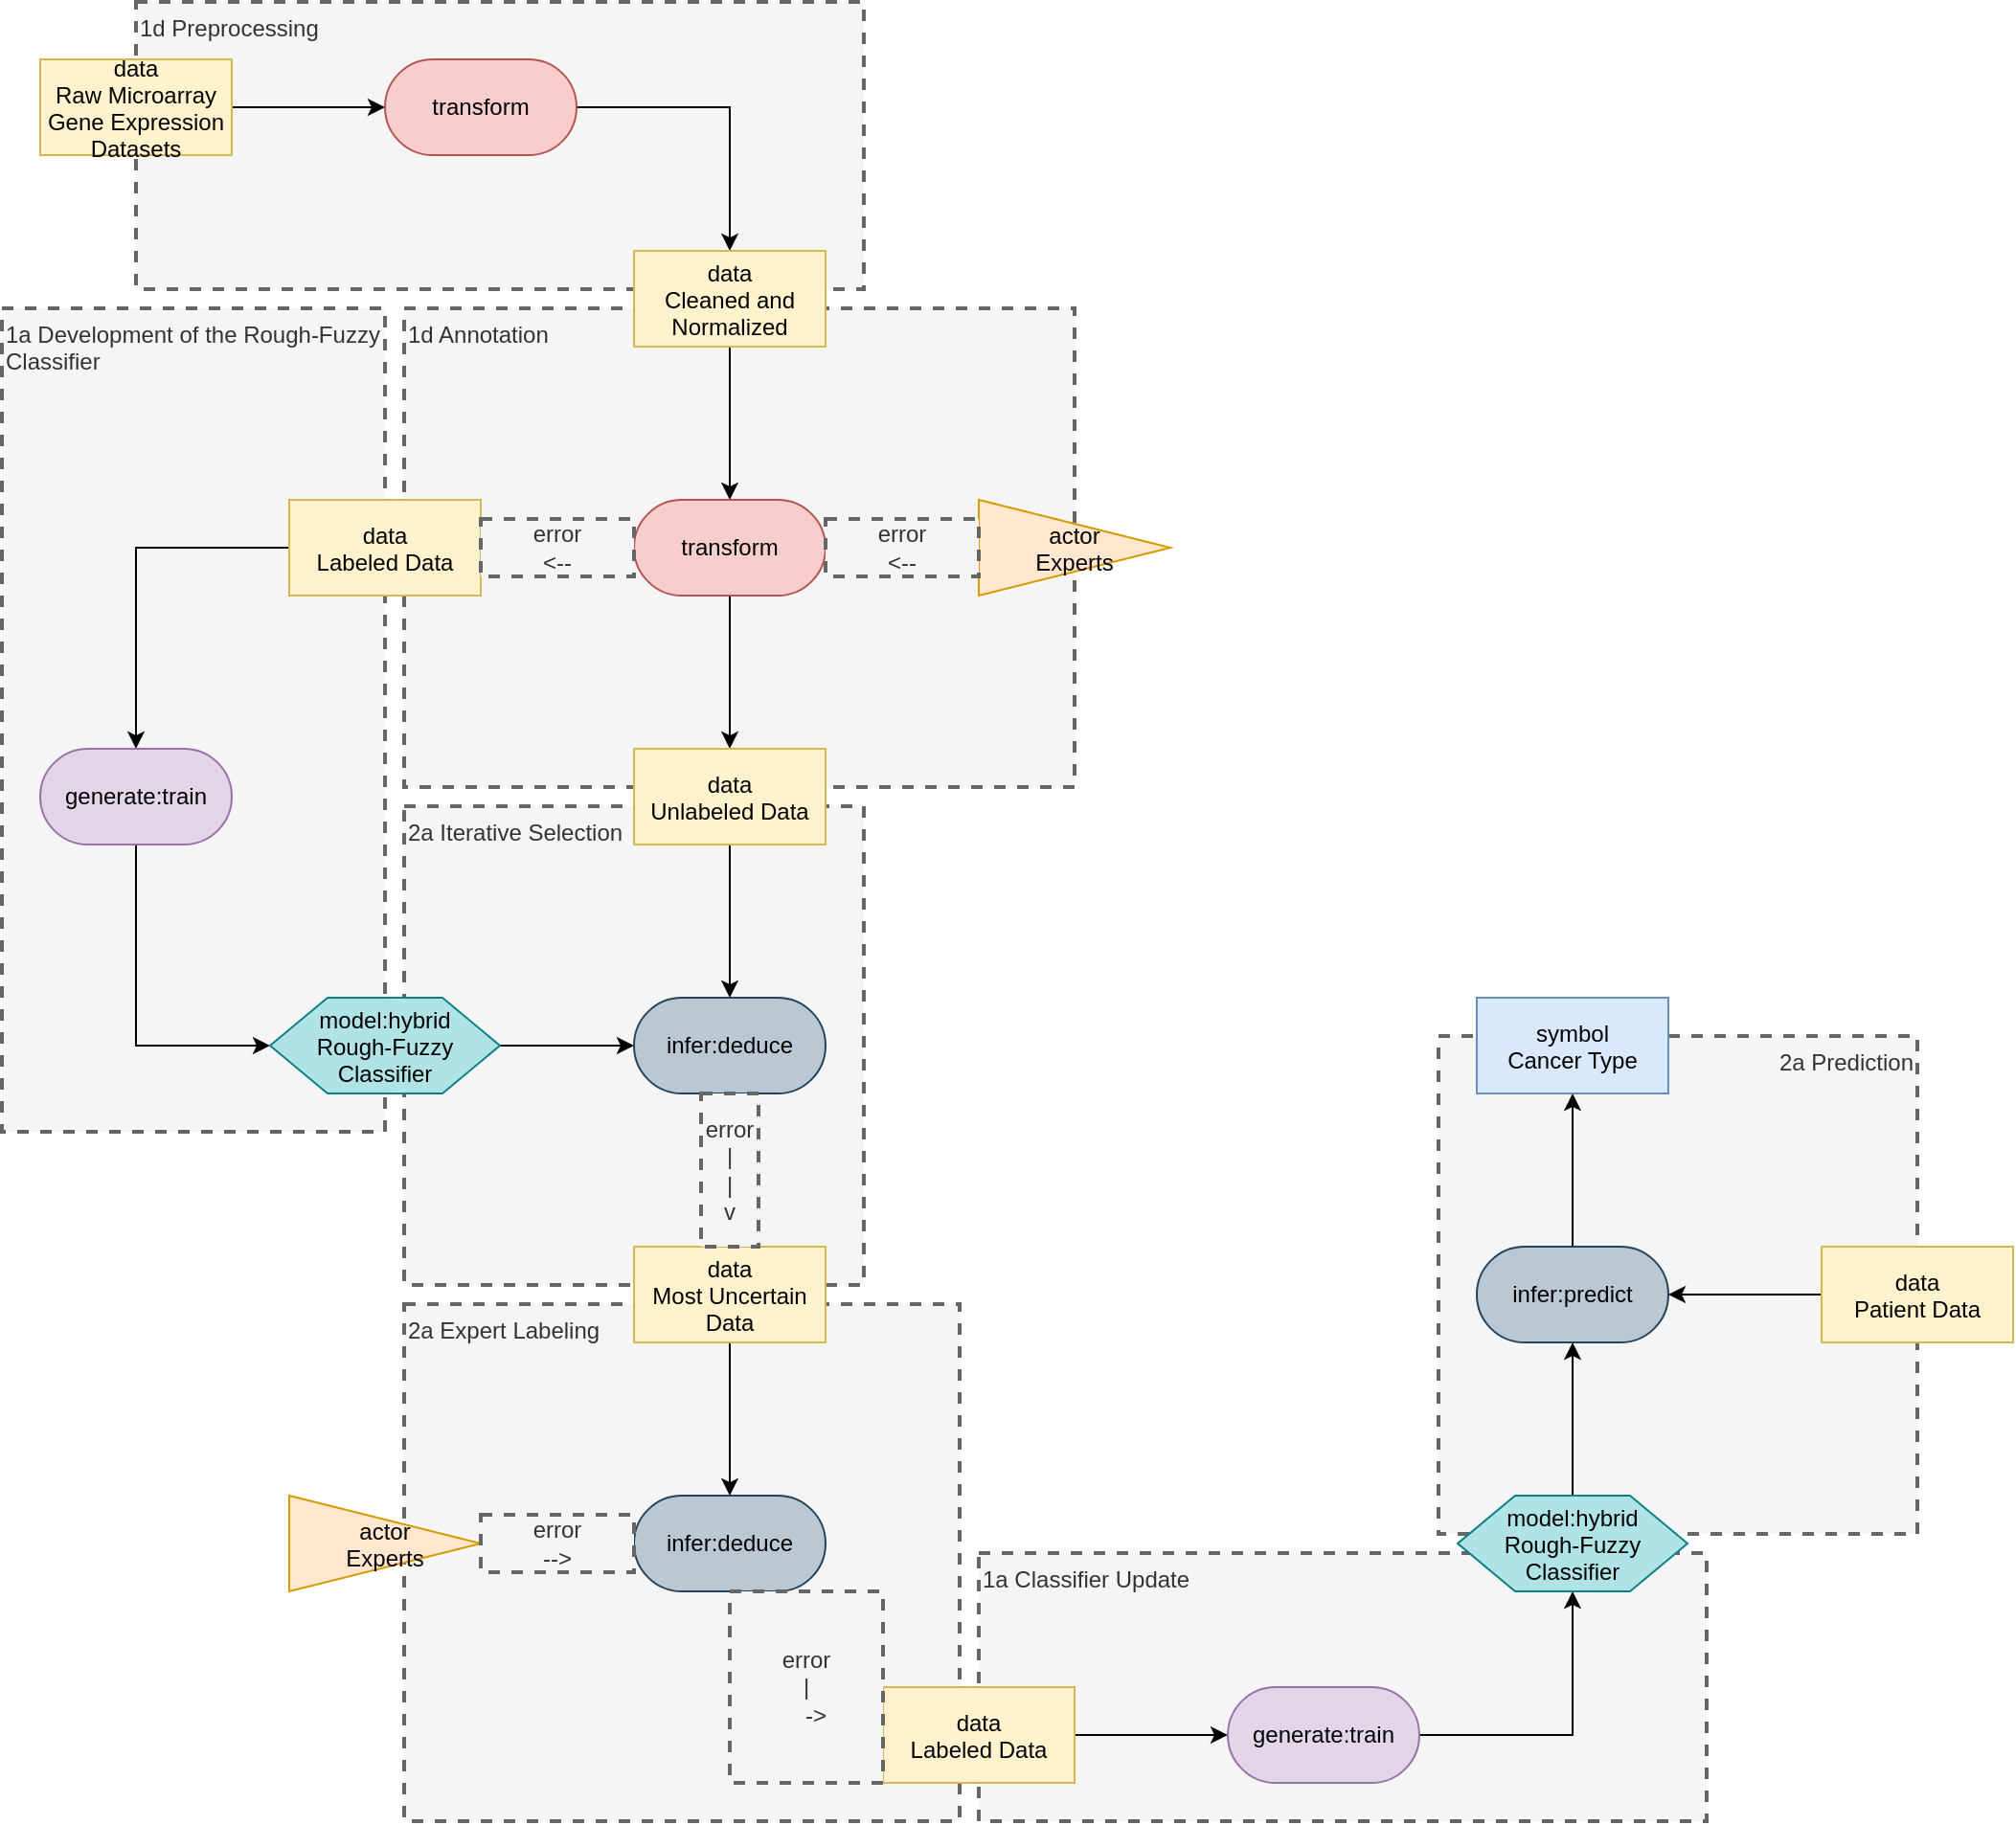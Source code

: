 <mxfile version="27.0.4" pages="2">
  <diagram name="Page-1" id="DYWIcZK1-25Avcm8wTOQ">
    <mxGraphModel dx="1572" dy="942" grid="1" gridSize="10" guides="1" tooltips="1" connect="1" arrows="1" fold="1" page="1" pageScale="1" pageWidth="3300" pageHeight="4681" math="0" shadow="0">
      <root>
        <mxCell id="0" />
        <mxCell id="1" parent="0" />
        <mxCell id="QzDq8rynKPK1qvdBXW3V-54" value="2a Prediction" style="text;html=1;align=right;verticalAlign=top;whiteSpace=wrap;rounded=0;dashed=1;fillColor=#f5f5f5;fontColor=#333333;strokeColor=#666666;strokeWidth=2;" name="text" vertex="1" parent="1">
          <mxGeometry x="1070" y="740" width="250" height="260" as="geometry" />
        </mxCell>
        <mxCell id="QzDq8rynKPK1qvdBXW3V-53" value="1a Classifier Update" style="text;html=1;align=left;verticalAlign=top;whiteSpace=wrap;rounded=0;dashed=1;fillColor=#f5f5f5;fontColor=#333333;strokeColor=#666666;strokeWidth=2;" name="text" vertex="1" parent="1">
          <mxGeometry x="830" y="1010" width="380" height="140" as="geometry" />
        </mxCell>
        <mxCell id="QzDq8rynKPK1qvdBXW3V-52" value="2a Expert Labeling" style="text;html=1;align=left;verticalAlign=top;whiteSpace=wrap;rounded=0;dashed=1;fillColor=#f5f5f5;fontColor=#333333;strokeColor=#666666;strokeWidth=2;" name="text" vertex="1" parent="1">
          <mxGeometry x="530" y="880" width="290" height="270" as="geometry" />
        </mxCell>
        <mxCell id="QzDq8rynKPK1qvdBXW3V-51" value="2a Iterative Selection" style="text;html=1;align=left;verticalAlign=top;whiteSpace=wrap;rounded=0;dashed=1;fillColor=#f5f5f5;fontColor=#333333;strokeColor=#666666;strokeWidth=2;" name="text" vertex="1" parent="1">
          <mxGeometry x="530" y="620" width="240" height="250" as="geometry" />
        </mxCell>
        <mxCell id="QzDq8rynKPK1qvdBXW3V-50" value="1a Development of the Rough-Fuzzy Classifier" style="text;html=1;align=left;verticalAlign=top;whiteSpace=wrap;rounded=0;dashed=1;fillColor=#f5f5f5;fontColor=#333333;strokeColor=#666666;strokeWidth=2;" name="text" vertex="1" parent="1">
          <mxGeometry x="320" y="360" width="200" height="430" as="geometry" />
        </mxCell>
        <mxCell id="QzDq8rynKPK1qvdBXW3V-49" value="1d Annotation" style="text;html=1;align=left;verticalAlign=top;whiteSpace=wrap;rounded=0;dashed=1;fillColor=#f5f5f5;fontColor=#333333;strokeColor=#666666;strokeWidth=2;" name="text" vertex="1" parent="1">
          <mxGeometry x="530" y="360" width="350" height="250" as="geometry" />
        </mxCell>
        <mxCell id="QzDq8rynKPK1qvdBXW3V-48" value="1d Preprocessing" style="text;html=1;align=left;verticalAlign=top;whiteSpace=wrap;rounded=0;dashed=1;fillColor=#f5f5f5;fontColor=#333333;strokeColor=#666666;strokeWidth=2;" name="text" vertex="1" parent="1">
          <mxGeometry x="390" y="200" width="380" height="150" as="geometry" />
        </mxCell>
        <mxCell id="QzDq8rynKPK1qvdBXW3V-3" style="edgeStyle=orthogonalEdgeStyle;rounded=0;orthogonalLoop=1;jettySize=auto;html=1;exitX=1;exitY=0.5;exitDx=0;exitDy=0;entryX=0;entryY=0.5;entryDx=0;entryDy=0;" edge="1" parent="1" source="QzDq8rynKPK1qvdBXW3V-1" target="QzDq8rynKPK1qvdBXW3V-2">
          <mxGeometry relative="1" as="geometry" />
        </mxCell>
        <mxCell id="QzDq8rynKPK1qvdBXW3V-1" value="data&#xa;Raw Microarray&#xa;Gene Expression&#xa;Datasets" style="rectangle;fillColor=#fff2cc;strokeColor=#d6b656;" name="data" vertex="1" parent="1">
          <mxGeometry x="340" y="230" width="100" height="50" as="geometry" />
        </mxCell>
        <mxCell id="QzDq8rynKPK1qvdBXW3V-5" style="edgeStyle=orthogonalEdgeStyle;rounded=0;orthogonalLoop=1;jettySize=auto;html=1;exitX=1;exitY=0.5;exitDx=0;exitDy=0;entryX=0.5;entryY=0;entryDx=0;entryDy=0;" edge="1" parent="1" source="QzDq8rynKPK1qvdBXW3V-2" target="QzDq8rynKPK1qvdBXW3V-4">
          <mxGeometry relative="1" as="geometry" />
        </mxCell>
        <mxCell id="QzDq8rynKPK1qvdBXW3V-2" value="transform" style="rounded=1;whiteSpace=wrap;html=1;arcSize=50;fillColor=#f8cecc;strokeColor=#b85450;" name="transform" vertex="1" parent="1">
          <mxGeometry x="520" y="230" width="100" height="50" as="geometry" />
        </mxCell>
        <mxCell id="QzDq8rynKPK1qvdBXW3V-7" style="edgeStyle=orthogonalEdgeStyle;rounded=0;orthogonalLoop=1;jettySize=auto;html=1;exitX=0.5;exitY=1;exitDx=0;exitDy=0;entryX=0.5;entryY=0;entryDx=0;entryDy=0;" edge="1" parent="1" source="QzDq8rynKPK1qvdBXW3V-4" target="QzDq8rynKPK1qvdBXW3V-6">
          <mxGeometry relative="1" as="geometry" />
        </mxCell>
        <mxCell id="QzDq8rynKPK1qvdBXW3V-4" value="data&#xa;Cleaned and&#xa;Normalized" style="rectangle;fillColor=#fff2cc;strokeColor=#d6b656;" name="data" vertex="1" parent="1">
          <mxGeometry x="650" y="330" width="100" height="50" as="geometry" />
        </mxCell>
        <mxCell id="QzDq8rynKPK1qvdBXW3V-16" style="edgeStyle=orthogonalEdgeStyle;rounded=0;orthogonalLoop=1;jettySize=auto;html=1;exitX=0.5;exitY=1;exitDx=0;exitDy=0;entryX=0.5;entryY=0;entryDx=0;entryDy=0;" edge="1" parent="1" source="QzDq8rynKPK1qvdBXW3V-6" target="QzDq8rynKPK1qvdBXW3V-14">
          <mxGeometry relative="1" as="geometry" />
        </mxCell>
        <mxCell id="QzDq8rynKPK1qvdBXW3V-6" value="transform" style="rounded=1;whiteSpace=wrap;html=1;arcSize=50;fillColor=#f8cecc;strokeColor=#b85450;" name="transform" vertex="1" parent="1">
          <mxGeometry x="650" y="460" width="100" height="50" as="geometry" />
        </mxCell>
        <mxCell id="QzDq8rynKPK1qvdBXW3V-8" value="actor&#xa;Experts" style="triangle;fillColor=#ffe6cc;strokeColor=#d79b00;" name="actor" vertex="1" parent="1">
          <mxGeometry x="830" y="460" width="100" height="50" as="geometry" />
        </mxCell>
        <mxCell id="QzDq8rynKPK1qvdBXW3V-10" value="&lt;div&gt;error&lt;/div&gt;&lt;div&gt;&amp;lt;--&lt;/div&gt;" style="text;html=1;align=center;verticalAlign=middle;whiteSpace=wrap;rounded=0;dashed=1;fillColor=#f5f5f5;fontColor=#333333;strokeColor=#666666;strokeWidth=2;" name="text" vertex="1" parent="1">
          <mxGeometry x="750" y="470" width="80" height="30" as="geometry" />
        </mxCell>
        <mxCell id="QzDq8rynKPK1qvdBXW3V-19" style="edgeStyle=orthogonalEdgeStyle;rounded=0;orthogonalLoop=1;jettySize=auto;html=1;exitX=0;exitY=0.5;exitDx=0;exitDy=0;entryX=0.5;entryY=0;entryDx=0;entryDy=0;" edge="1" parent="1" source="QzDq8rynKPK1qvdBXW3V-12" target="QzDq8rynKPK1qvdBXW3V-18">
          <mxGeometry relative="1" as="geometry" />
        </mxCell>
        <mxCell id="QzDq8rynKPK1qvdBXW3V-12" value="data&#xa;Labeled Data" style="rectangle;fillColor=#fff2cc;strokeColor=#d6b656;" name="data" vertex="1" parent="1">
          <mxGeometry x="470" y="460" width="100" height="50" as="geometry" />
        </mxCell>
        <mxCell id="QzDq8rynKPK1qvdBXW3V-22" style="edgeStyle=orthogonalEdgeStyle;rounded=0;orthogonalLoop=1;jettySize=auto;html=1;exitX=0.5;exitY=1;exitDx=0;exitDy=0;entryX=0.5;entryY=0;entryDx=0;entryDy=0;" edge="1" parent="1" source="QzDq8rynKPK1qvdBXW3V-14" target="QzDq8rynKPK1qvdBXW3V-21">
          <mxGeometry relative="1" as="geometry" />
        </mxCell>
        <mxCell id="QzDq8rynKPK1qvdBXW3V-14" value="data&#xa;Unlabeled Data" style="rectangle;fillColor=#fff2cc;strokeColor=#d6b656;" name="data" vertex="1" parent="1">
          <mxGeometry x="650" y="590" width="100" height="50" as="geometry" />
        </mxCell>
        <mxCell id="QzDq8rynKPK1qvdBXW3V-17" value="&lt;div&gt;error&lt;/div&gt;&lt;div&gt;&amp;lt;--&lt;/div&gt;" style="text;html=1;align=center;verticalAlign=middle;whiteSpace=wrap;rounded=0;dashed=1;fillColor=#f5f5f5;fontColor=#333333;strokeColor=#666666;strokeWidth=2;" name="text" vertex="1" parent="1">
          <mxGeometry x="570" y="470" width="80" height="30" as="geometry" />
        </mxCell>
        <mxCell id="QzDq8rynKPK1qvdBXW3V-23" style="edgeStyle=orthogonalEdgeStyle;rounded=0;orthogonalLoop=1;jettySize=auto;html=1;exitX=0.5;exitY=1;exitDx=0;exitDy=0;entryX=0;entryY=0.5;entryDx=0;entryDy=0;" edge="1" parent="1" source="QzDq8rynKPK1qvdBXW3V-18" target="QzDq8rynKPK1qvdBXW3V-20">
          <mxGeometry relative="1" as="geometry" />
        </mxCell>
        <mxCell id="QzDq8rynKPK1qvdBXW3V-18" value="generate:train" style="rounded=1;whiteSpace=wrap;html=1;arcSize=50;fillColor=#e1d5e7;strokeColor=#9673a6;" name="generate:train" vertex="1" parent="1">
          <mxGeometry x="340" y="590" width="100" height="50" as="geometry" />
        </mxCell>
        <mxCell id="QzDq8rynKPK1qvdBXW3V-24" style="edgeStyle=orthogonalEdgeStyle;rounded=0;orthogonalLoop=1;jettySize=auto;html=1;exitX=1;exitY=0.5;exitDx=0;exitDy=0;entryX=0;entryY=0.5;entryDx=0;entryDy=0;" edge="1" parent="1" source="QzDq8rynKPK1qvdBXW3V-20" target="QzDq8rynKPK1qvdBXW3V-21">
          <mxGeometry relative="1" as="geometry" />
        </mxCell>
        <mxCell id="QzDq8rynKPK1qvdBXW3V-20" value="model:hybrid&#xa;Rough-Fuzzy&#xa;Classifier" style="shape=hexagon;perimeter=hexagonPerimeter2;fillColor=#b0e3e6;strokeColor=#0e8088;" name="model" vertex="1" parent="1">
          <mxGeometry x="460" y="720" width="120" height="50" as="geometry" />
        </mxCell>
        <mxCell id="QzDq8rynKPK1qvdBXW3V-21" value="infer:deduce" style="rounded=1;whiteSpace=wrap;html=1;arcSize=50;fillColor=#bac8d3;strokeColor=#23445d;" name="infer:deduce" vertex="1" parent="1">
          <mxGeometry x="650" y="720" width="100" height="50" as="geometry" />
        </mxCell>
        <mxCell id="QzDq8rynKPK1qvdBXW3V-30" style="edgeStyle=orthogonalEdgeStyle;rounded=0;orthogonalLoop=1;jettySize=auto;html=1;exitX=0.5;exitY=1;exitDx=0;exitDy=0;entryX=0.5;entryY=0;entryDx=0;entryDy=0;" edge="1" parent="1" source="QzDq8rynKPK1qvdBXW3V-25" target="QzDq8rynKPK1qvdBXW3V-29">
          <mxGeometry relative="1" as="geometry" />
        </mxCell>
        <mxCell id="QzDq8rynKPK1qvdBXW3V-25" value="data&#xa;Most Uncertain&#xa;Data" style="rectangle;fillColor=#fff2cc;strokeColor=#d6b656;" name="data" vertex="1" parent="1">
          <mxGeometry x="650" y="850" width="100" height="50" as="geometry" />
        </mxCell>
        <mxCell id="QzDq8rynKPK1qvdBXW3V-27" value="&lt;div&gt;error&lt;/div&gt;&lt;div&gt;|&lt;/div&gt;&lt;div&gt;|&lt;/div&gt;&lt;div&gt;v&lt;/div&gt;" style="text;html=1;align=center;verticalAlign=middle;whiteSpace=wrap;rounded=0;dashed=1;fillColor=#f5f5f5;fontColor=#333333;strokeColor=#666666;strokeWidth=2;" name="text" vertex="1" parent="1">
          <mxGeometry x="685" y="770" width="30" height="80" as="geometry" />
        </mxCell>
        <mxCell id="QzDq8rynKPK1qvdBXW3V-28" value="actor&#xa;Experts" style="triangle;fillColor=#ffe6cc;strokeColor=#d79b00;" name="actor" vertex="1" parent="1">
          <mxGeometry x="470" y="980" width="100" height="50" as="geometry" />
        </mxCell>
        <mxCell id="QzDq8rynKPK1qvdBXW3V-29" value="infer:deduce" style="rounded=1;whiteSpace=wrap;html=1;arcSize=50;fillColor=#bac8d3;strokeColor=#23445d;" name="infer:deduce" vertex="1" parent="1">
          <mxGeometry x="650" y="980" width="100" height="50" as="geometry" />
        </mxCell>
        <mxCell id="QzDq8rynKPK1qvdBXW3V-32" value="&lt;div&gt;error&lt;/div&gt;&lt;div&gt;--&amp;gt;&lt;/div&gt;" style="text;html=1;align=center;verticalAlign=middle;whiteSpace=wrap;rounded=0;dashed=1;fillColor=#f5f5f5;fontColor=#333333;strokeColor=#666666;strokeWidth=2;" name="text" vertex="1" parent="1">
          <mxGeometry x="570" y="990" width="80" height="30" as="geometry" />
        </mxCell>
        <mxCell id="QzDq8rynKPK1qvdBXW3V-39" style="edgeStyle=orthogonalEdgeStyle;rounded=0;orthogonalLoop=1;jettySize=auto;html=1;exitX=1;exitY=0.5;exitDx=0;exitDy=0;entryX=0;entryY=0.5;entryDx=0;entryDy=0;" edge="1" parent="1" source="QzDq8rynKPK1qvdBXW3V-33" target="QzDq8rynKPK1qvdBXW3V-38">
          <mxGeometry relative="1" as="geometry" />
        </mxCell>
        <mxCell id="QzDq8rynKPK1qvdBXW3V-33" value="data&#xa;Labeled Data" style="rectangle;fillColor=#fff2cc;strokeColor=#d6b656;" name="data" vertex="1" parent="1">
          <mxGeometry x="780" y="1080" width="100" height="50" as="geometry" />
        </mxCell>
        <mxCell id="QzDq8rynKPK1qvdBXW3V-37" value="&lt;div&gt;error&lt;/div&gt;&lt;div&gt;|&lt;/div&gt;&lt;div&gt;&amp;nbsp;&amp;nbsp; -&amp;gt;&lt;/div&gt;" style="text;html=1;align=center;verticalAlign=middle;whiteSpace=wrap;rounded=0;dashed=1;fillColor=#f5f5f5;fontColor=#333333;strokeColor=#666666;strokeWidth=2;" name="text" vertex="1" parent="1">
          <mxGeometry x="700" y="1030" width="80" height="100" as="geometry" />
        </mxCell>
        <mxCell id="QzDq8rynKPK1qvdBXW3V-41" style="edgeStyle=orthogonalEdgeStyle;rounded=0;orthogonalLoop=1;jettySize=auto;html=1;exitX=1;exitY=0.5;exitDx=0;exitDy=0;entryX=0.5;entryY=1;entryDx=0;entryDy=0;" edge="1" parent="1" source="QzDq8rynKPK1qvdBXW3V-38" target="QzDq8rynKPK1qvdBXW3V-40">
          <mxGeometry relative="1" as="geometry" />
        </mxCell>
        <mxCell id="QzDq8rynKPK1qvdBXW3V-38" value="generate:train" style="rounded=1;whiteSpace=wrap;html=1;arcSize=50;fillColor=#e1d5e7;strokeColor=#9673a6;" name="generate:train" vertex="1" parent="1">
          <mxGeometry x="960" y="1080" width="100" height="50" as="geometry" />
        </mxCell>
        <mxCell id="QzDq8rynKPK1qvdBXW3V-43" style="edgeStyle=orthogonalEdgeStyle;rounded=0;orthogonalLoop=1;jettySize=auto;html=1;exitX=0.5;exitY=0;exitDx=0;exitDy=0;entryX=0.5;entryY=1;entryDx=0;entryDy=0;" edge="1" parent="1" source="QzDq8rynKPK1qvdBXW3V-40" target="QzDq8rynKPK1qvdBXW3V-42">
          <mxGeometry relative="1" as="geometry" />
        </mxCell>
        <mxCell id="QzDq8rynKPK1qvdBXW3V-40" value="model:hybrid&#xa;Rough-Fuzzy&#xa;Classifier" style="shape=hexagon;perimeter=hexagonPerimeter2;fillColor=#b0e3e6;strokeColor=#0e8088;" name="model" vertex="1" parent="1">
          <mxGeometry x="1080" y="980" width="120" height="50" as="geometry" />
        </mxCell>
        <mxCell id="QzDq8rynKPK1qvdBXW3V-47" style="edgeStyle=orthogonalEdgeStyle;rounded=0;orthogonalLoop=1;jettySize=auto;html=1;exitX=0.5;exitY=0;exitDx=0;exitDy=0;entryX=0.5;entryY=1;entryDx=0;entryDy=0;" edge="1" parent="1" source="QzDq8rynKPK1qvdBXW3V-42" target="QzDq8rynKPK1qvdBXW3V-46">
          <mxGeometry relative="1" as="geometry" />
        </mxCell>
        <mxCell id="QzDq8rynKPK1qvdBXW3V-42" value="infer:predict" style="rounded=1;whiteSpace=wrap;html=1;arcSize=50;fillColor=#bac8d3;strokeColor=#23445d;" name="infer:deduce" vertex="1" parent="1">
          <mxGeometry x="1090" y="850" width="100" height="50" as="geometry" />
        </mxCell>
        <mxCell id="QzDq8rynKPK1qvdBXW3V-45" style="edgeStyle=orthogonalEdgeStyle;rounded=0;orthogonalLoop=1;jettySize=auto;html=1;exitX=0;exitY=0.5;exitDx=0;exitDy=0;entryX=1;entryY=0.5;entryDx=0;entryDy=0;" edge="1" parent="1" source="QzDq8rynKPK1qvdBXW3V-44" target="QzDq8rynKPK1qvdBXW3V-42">
          <mxGeometry relative="1" as="geometry" />
        </mxCell>
        <mxCell id="QzDq8rynKPK1qvdBXW3V-44" value="data&#xa;Patient Data" style="rectangle;fillColor=#fff2cc;strokeColor=#d6b656;" name="data" vertex="1" parent="1">
          <mxGeometry x="1270" y="850" width="100" height="50" as="geometry" />
        </mxCell>
        <mxCell id="QzDq8rynKPK1qvdBXW3V-46" value="symbol&#xa;Cancer Type" style="rectangle;fillColor=#dae8fc;strokeColor=#6c8ebf;" name="symbol" vertex="1" parent="1">
          <mxGeometry x="1090" y="720" width="100" height="50" as="geometry" />
        </mxCell>
      </root>
    </mxGraphModel>
  </diagram>
  <diagram id="yzkULL01hWmca45xhweH" name="Page-2">
    <mxGraphModel dx="1310" dy="785" grid="1" gridSize="10" guides="1" tooltips="1" connect="1" arrows="1" fold="1" page="1" pageScale="1" pageWidth="3300" pageHeight="4681" math="0" shadow="0">
      <root>
        <mxCell id="0" />
        <mxCell id="1" parent="0" />
        <mxCell id="lpju7fMrSEOB81IVX-f3-1" value="2a Prediction" style="text;html=1;align=right;verticalAlign=top;whiteSpace=wrap;rounded=0;dashed=1;fillColor=#f5f5f5;fontColor=#333333;strokeColor=#666666;strokeWidth=2;" name="text" vertex="1" parent="1">
          <mxGeometry x="1300" y="770" width="250" height="260" as="geometry" />
        </mxCell>
        <mxCell id="lpju7fMrSEOB81IVX-f3-2" value="1a Classifier Update" style="text;html=1;align=left;verticalAlign=top;whiteSpace=wrap;rounded=0;dashed=1;fillColor=#f5f5f5;fontColor=#333333;strokeColor=#666666;strokeWidth=2;" name="text" vertex="1" parent="1">
          <mxGeometry x="1060" y="1040" width="380" height="140" as="geometry" />
        </mxCell>
        <mxCell id="lpju7fMrSEOB81IVX-f3-3" value="2a Expert Labeling" style="text;html=1;align=left;verticalAlign=top;whiteSpace=wrap;rounded=0;dashed=1;fillColor=#f5f5f5;fontColor=#333333;strokeColor=#666666;strokeWidth=2;" name="text" vertex="1" parent="1">
          <mxGeometry x="140" y="880" width="910" height="300" as="geometry" />
        </mxCell>
        <mxCell id="lpju7fMrSEOB81IVX-f3-4" value="2a Iterative Selection" style="text;html=1;align=left;verticalAlign=top;whiteSpace=wrap;rounded=0;dashed=1;fillColor=#f5f5f5;fontColor=#333333;strokeColor=#666666;strokeWidth=2;" name="text" vertex="1" parent="1">
          <mxGeometry x="530" y="620" width="240" height="250" as="geometry" />
        </mxCell>
        <mxCell id="lpju7fMrSEOB81IVX-f3-5" value="1a Development of the Rough-Fuzzy Classifier" style="text;html=1;align=left;verticalAlign=top;whiteSpace=wrap;rounded=0;dashed=1;fillColor=#f5f5f5;fontColor=#333333;strokeColor=#666666;strokeWidth=2;" name="text" vertex="1" parent="1">
          <mxGeometry x="320" y="360" width="200" height="430" as="geometry" />
        </mxCell>
        <mxCell id="lpju7fMrSEOB81IVX-f3-6" value="1d Annotation" style="text;html=1;align=left;verticalAlign=top;whiteSpace=wrap;rounded=0;dashed=1;fillColor=#f5f5f5;fontColor=#333333;strokeColor=#666666;strokeWidth=2;" name="text" vertex="1" parent="1">
          <mxGeometry x="530" y="360" width="350" height="250" as="geometry" />
        </mxCell>
        <mxCell id="lpju7fMrSEOB81IVX-f3-7" value="1d Preprocessing" style="text;html=1;align=left;verticalAlign=top;whiteSpace=wrap;rounded=0;dashed=1;fillColor=#f5f5f5;fontColor=#333333;strokeColor=#666666;strokeWidth=2;" name="text" vertex="1" parent="1">
          <mxGeometry x="390" y="200" width="380" height="150" as="geometry" />
        </mxCell>
        <mxCell id="lpju7fMrSEOB81IVX-f3-8" style="edgeStyle=orthogonalEdgeStyle;rounded=0;orthogonalLoop=1;jettySize=auto;html=1;exitX=1;exitY=0.5;exitDx=0;exitDy=0;entryX=0;entryY=0.5;entryDx=0;entryDy=0;" edge="1" parent="1" source="lpju7fMrSEOB81IVX-f3-9" target="lpju7fMrSEOB81IVX-f3-11">
          <mxGeometry relative="1" as="geometry" />
        </mxCell>
        <mxCell id="lpju7fMrSEOB81IVX-f3-9" value="data&#xa;Raw Microarray&#xa;Gene Expression&#xa;Datasets" style="rectangle;fillColor=#fff2cc;strokeColor=#d6b656;" name="data" vertex="1" parent="1">
          <mxGeometry x="340" y="230" width="100" height="50" as="geometry" />
        </mxCell>
        <mxCell id="lpju7fMrSEOB81IVX-f3-10" style="edgeStyle=orthogonalEdgeStyle;rounded=0;orthogonalLoop=1;jettySize=auto;html=1;exitX=1;exitY=0.5;exitDx=0;exitDy=0;entryX=0.5;entryY=0;entryDx=0;entryDy=0;" edge="1" parent="1" source="lpju7fMrSEOB81IVX-f3-11" target="lpju7fMrSEOB81IVX-f3-13">
          <mxGeometry relative="1" as="geometry" />
        </mxCell>
        <mxCell id="lpju7fMrSEOB81IVX-f3-11" value="transform" style="rounded=1;whiteSpace=wrap;html=1;arcSize=50;fillColor=#f8cecc;strokeColor=#b85450;" name="transform" vertex="1" parent="1">
          <mxGeometry x="520" y="230" width="100" height="50" as="geometry" />
        </mxCell>
        <mxCell id="lpju7fMrSEOB81IVX-f3-12" style="edgeStyle=orthogonalEdgeStyle;rounded=0;orthogonalLoop=1;jettySize=auto;html=1;exitX=0.5;exitY=1;exitDx=0;exitDy=0;entryX=0.5;entryY=0;entryDx=0;entryDy=0;" edge="1" parent="1" source="lpju7fMrSEOB81IVX-f3-13" target="lpju7fMrSEOB81IVX-f3-15">
          <mxGeometry relative="1" as="geometry" />
        </mxCell>
        <mxCell id="lpju7fMrSEOB81IVX-f3-13" value="data&#xa;Cleaned and&#xa;Normalized" style="rectangle;fillColor=#fff2cc;strokeColor=#d6b656;" name="data" vertex="1" parent="1">
          <mxGeometry x="650" y="330" width="100" height="50" as="geometry" />
        </mxCell>
        <mxCell id="lpju7fMrSEOB81IVX-f3-14" style="edgeStyle=orthogonalEdgeStyle;rounded=0;orthogonalLoop=1;jettySize=auto;html=1;exitX=0.5;exitY=1;exitDx=0;exitDy=0;entryX=0.5;entryY=0;entryDx=0;entryDy=0;" edge="1" parent="1" source="lpju7fMrSEOB81IVX-f3-15" target="lpju7fMrSEOB81IVX-f3-21">
          <mxGeometry relative="1" as="geometry" />
        </mxCell>
        <mxCell id="lpju7fMrSEOB81IVX-f3-15" value="transform" style="rounded=1;whiteSpace=wrap;html=1;arcSize=50;fillColor=#f8cecc;strokeColor=#b85450;" name="transform" vertex="1" parent="1">
          <mxGeometry x="650" y="460" width="100" height="50" as="geometry" />
        </mxCell>
        <mxCell id="lpju7fMrSEOB81IVX-f3-17" value="removed actor" style="text;html=1;align=center;verticalAlign=middle;whiteSpace=wrap;rounded=0;dashed=1;fillColor=#f5f5f5;fontColor=#333333;strokeColor=#666666;strokeWidth=2;" name="text" vertex="1" parent="1">
          <mxGeometry x="770" y="470" width="90" height="30" as="geometry" />
        </mxCell>
        <mxCell id="lpju7fMrSEOB81IVX-f3-18" style="edgeStyle=orthogonalEdgeStyle;rounded=0;orthogonalLoop=1;jettySize=auto;html=1;exitX=0;exitY=0.5;exitDx=0;exitDy=0;entryX=0.5;entryY=0;entryDx=0;entryDy=0;" edge="1" parent="1" source="lpju7fMrSEOB81IVX-f3-19" target="lpju7fMrSEOB81IVX-f3-24">
          <mxGeometry relative="1" as="geometry" />
        </mxCell>
        <mxCell id="lpju7fMrSEOB81IVX-f3-19" value="data&#xa;Labeled Data" style="rectangle;fillColor=#fff2cc;strokeColor=#d6b656;" name="data" vertex="1" parent="1">
          <mxGeometry x="470" y="460" width="100" height="50" as="geometry" />
        </mxCell>
        <mxCell id="lpju7fMrSEOB81IVX-f3-20" style="edgeStyle=orthogonalEdgeStyle;rounded=0;orthogonalLoop=1;jettySize=auto;html=1;exitX=0.5;exitY=1;exitDx=0;exitDy=0;entryX=0.5;entryY=0;entryDx=0;entryDy=0;" edge="1" parent="1" source="lpju7fMrSEOB81IVX-f3-21" target="lpju7fMrSEOB81IVX-f3-27">
          <mxGeometry relative="1" as="geometry" />
        </mxCell>
        <mxCell id="lpju7fMrSEOB81IVX-f3-46" style="edgeStyle=orthogonalEdgeStyle;rounded=0;orthogonalLoop=1;jettySize=auto;html=1;exitX=0;exitY=0.5;exitDx=0;exitDy=0;entryX=1;entryY=0.5;entryDx=0;entryDy=0;" edge="1" parent="1" source="lpju7fMrSEOB81IVX-f3-21" target="lpju7fMrSEOB81IVX-f3-19">
          <mxGeometry relative="1" as="geometry" />
        </mxCell>
        <mxCell id="lpju7fMrSEOB81IVX-f3-21" value="data&#xa;Unlabeled Data" style="rectangle;fillColor=#fff2cc;strokeColor=#d6b656;" name="data" vertex="1" parent="1">
          <mxGeometry x="650" y="590" width="100" height="50" as="geometry" />
        </mxCell>
        <mxCell id="lpju7fMrSEOB81IVX-f3-22" value="merged two data outputs" style="text;html=1;align=center;verticalAlign=middle;whiteSpace=wrap;rounded=0;dashed=1;fillColor=#f5f5f5;fontColor=#333333;strokeColor=#666666;strokeWidth=2;" name="text" vertex="1" parent="1">
          <mxGeometry x="580" y="420" width="80" height="30" as="geometry" />
        </mxCell>
        <mxCell id="lpju7fMrSEOB81IVX-f3-23" style="edgeStyle=orthogonalEdgeStyle;rounded=0;orthogonalLoop=1;jettySize=auto;html=1;exitX=0.5;exitY=1;exitDx=0;exitDy=0;entryX=0;entryY=0.5;entryDx=0;entryDy=0;" edge="1" parent="1" source="lpju7fMrSEOB81IVX-f3-24" target="lpju7fMrSEOB81IVX-f3-26">
          <mxGeometry relative="1" as="geometry" />
        </mxCell>
        <mxCell id="lpju7fMrSEOB81IVX-f3-24" value="generate:train" style="rounded=1;whiteSpace=wrap;html=1;arcSize=50;fillColor=#e1d5e7;strokeColor=#9673a6;" name="generate:train" vertex="1" parent="1">
          <mxGeometry x="340" y="590" width="100" height="50" as="geometry" />
        </mxCell>
        <mxCell id="lpju7fMrSEOB81IVX-f3-25" style="edgeStyle=orthogonalEdgeStyle;rounded=0;orthogonalLoop=1;jettySize=auto;html=1;exitX=1;exitY=0.5;exitDx=0;exitDy=0;entryX=0;entryY=0.5;entryDx=0;entryDy=0;" edge="1" parent="1" source="lpju7fMrSEOB81IVX-f3-26" target="lpju7fMrSEOB81IVX-f3-27">
          <mxGeometry relative="1" as="geometry" />
        </mxCell>
        <mxCell id="lpju7fMrSEOB81IVX-f3-26" value="model:hybrid&#xa;Rough-Fuzzy&#xa;Classifier" style="shape=hexagon;perimeter=hexagonPerimeter2;fillColor=#b0e3e6;strokeColor=#0e8088;" name="model" vertex="1" parent="1">
          <mxGeometry x="460" y="720" width="120" height="50" as="geometry" />
        </mxCell>
        <mxCell id="lpju7fMrSEOB81IVX-f3-55" style="edgeStyle=orthogonalEdgeStyle;rounded=0;orthogonalLoop=1;jettySize=auto;html=1;exitX=0.5;exitY=1;exitDx=0;exitDy=0;entryX=0.5;entryY=0;entryDx=0;entryDy=0;" edge="1" parent="1" source="lpju7fMrSEOB81IVX-f3-27" target="lpju7fMrSEOB81IVX-f3-54">
          <mxGeometry relative="1" as="geometry" />
        </mxCell>
        <mxCell id="lpju7fMrSEOB81IVX-f3-27" value="infer:deduce" style="rounded=1;whiteSpace=wrap;html=1;arcSize=50;fillColor=#bac8d3;strokeColor=#23445d;" name="infer:deduce" vertex="1" parent="1">
          <mxGeometry x="650" y="720" width="100" height="50" as="geometry" />
        </mxCell>
        <mxCell id="lpju7fMrSEOB81IVX-f3-30" value="replaced data with symbol" style="text;html=1;align=center;verticalAlign=middle;whiteSpace=wrap;rounded=0;dashed=1;fillColor=#f5f5f5;fontColor=#333333;strokeColor=#666666;strokeWidth=2;" name="text" vertex="1" parent="1">
          <mxGeometry x="560" y="800" width="90" height="40" as="geometry" />
        </mxCell>
        <mxCell id="lpju7fMrSEOB81IVX-f3-51" style="edgeStyle=orthogonalEdgeStyle;rounded=0;orthogonalLoop=1;jettySize=auto;html=1;exitX=1;exitY=0.5;exitDx=0;exitDy=0;entryX=0;entryY=0.5;entryDx=0;entryDy=0;" edge="1" parent="1" source="lpju7fMrSEOB81IVX-f3-31" target="lpju7fMrSEOB81IVX-f3-50">
          <mxGeometry relative="1" as="geometry" />
        </mxCell>
        <mxCell id="lpju7fMrSEOB81IVX-f3-31" value="actor&#xa;Experts" style="triangle;fillColor=#ffe6cc;strokeColor=#d79b00;" name="actor" vertex="1" parent="1">
          <mxGeometry x="90" y="980" width="100" height="50" as="geometry" />
        </mxCell>
        <mxCell id="lpju7fMrSEOB81IVX-f3-59" style="edgeStyle=orthogonalEdgeStyle;rounded=0;orthogonalLoop=1;jettySize=auto;html=1;exitX=0.5;exitY=1;exitDx=0;exitDy=0;entryX=0.5;entryY=0;entryDx=0;entryDy=0;" edge="1" parent="1" source="lpju7fMrSEOB81IVX-f3-32" target="lpju7fMrSEOB81IVX-f3-58">
          <mxGeometry relative="1" as="geometry" />
        </mxCell>
        <mxCell id="lpju7fMrSEOB81IVX-f3-32" value="infer:deduce" style="rounded=1;whiteSpace=wrap;html=1;arcSize=50;fillColor=#bac8d3;strokeColor=#23445d;" name="infer:deduce" vertex="1" parent="1">
          <mxGeometry x="650" y="980" width="100" height="50" as="geometry" />
        </mxCell>
        <mxCell id="lpju7fMrSEOB81IVX-f3-33" value="added generate:engineer and model to go from actor to infer:deduce" style="text;html=1;align=center;verticalAlign=middle;whiteSpace=wrap;rounded=0;dashed=1;fillColor=#f5f5f5;fontColor=#333333;strokeColor=#666666;strokeWidth=2;" name="text" vertex="1" parent="1">
          <mxGeometry x="350" y="900" width="140" height="60" as="geometry" />
        </mxCell>
        <mxCell id="lpju7fMrSEOB81IVX-f3-34" style="edgeStyle=orthogonalEdgeStyle;rounded=0;orthogonalLoop=1;jettySize=auto;html=1;exitX=1;exitY=0.5;exitDx=0;exitDy=0;entryX=0;entryY=0.5;entryDx=0;entryDy=0;" edge="1" parent="1" source="lpju7fMrSEOB81IVX-f3-35" target="lpju7fMrSEOB81IVX-f3-38">
          <mxGeometry relative="1" as="geometry" />
        </mxCell>
        <mxCell id="lpju7fMrSEOB81IVX-f3-35" value="data&#xa;Labeled Data" style="rectangle;fillColor=#fff2cc;strokeColor=#d6b656;" name="data" vertex="1" parent="1">
          <mxGeometry x="1010" y="1110" width="100" height="50" as="geometry" />
        </mxCell>
        <mxCell id="lpju7fMrSEOB81IVX-f3-36" value="added symbol and transform to go from infer:deduce to data" style="text;html=1;align=center;verticalAlign=middle;whiteSpace=wrap;rounded=0;dashed=1;fillColor=#f5f5f5;fontColor=#333333;strokeColor=#666666;strokeWidth=2;" name="text" vertex="1" parent="1">
          <mxGeometry x="545" y="1040" width="120" height="60" as="geometry" />
        </mxCell>
        <mxCell id="lpju7fMrSEOB81IVX-f3-37" style="edgeStyle=orthogonalEdgeStyle;rounded=0;orthogonalLoop=1;jettySize=auto;html=1;exitX=1;exitY=0.5;exitDx=0;exitDy=0;entryX=0.5;entryY=1;entryDx=0;entryDy=0;" edge="1" parent="1" source="lpju7fMrSEOB81IVX-f3-38" target="lpju7fMrSEOB81IVX-f3-40">
          <mxGeometry relative="1" as="geometry" />
        </mxCell>
        <mxCell id="lpju7fMrSEOB81IVX-f3-38" value="generate:train" style="rounded=1;whiteSpace=wrap;html=1;arcSize=50;fillColor=#e1d5e7;strokeColor=#9673a6;" name="generate:train" vertex="1" parent="1">
          <mxGeometry x="1190" y="1110" width="100" height="50" as="geometry" />
        </mxCell>
        <mxCell id="lpju7fMrSEOB81IVX-f3-39" style="edgeStyle=orthogonalEdgeStyle;rounded=0;orthogonalLoop=1;jettySize=auto;html=1;exitX=0.5;exitY=0;exitDx=0;exitDy=0;entryX=0.5;entryY=1;entryDx=0;entryDy=0;" edge="1" parent="1" source="lpju7fMrSEOB81IVX-f3-40" target="lpju7fMrSEOB81IVX-f3-42">
          <mxGeometry relative="1" as="geometry" />
        </mxCell>
        <mxCell id="lpju7fMrSEOB81IVX-f3-40" value="model:hybrid&#xa;Rough-Fuzzy&#xa;Classifier" style="shape=hexagon;perimeter=hexagonPerimeter2;fillColor=#b0e3e6;strokeColor=#0e8088;" name="model" vertex="1" parent="1">
          <mxGeometry x="1310" y="1010" width="120" height="50" as="geometry" />
        </mxCell>
        <mxCell id="lpju7fMrSEOB81IVX-f3-41" style="edgeStyle=orthogonalEdgeStyle;rounded=0;orthogonalLoop=1;jettySize=auto;html=1;exitX=0.5;exitY=0;exitDx=0;exitDy=0;entryX=0.5;entryY=1;entryDx=0;entryDy=0;" edge="1" parent="1" source="lpju7fMrSEOB81IVX-f3-42" target="lpju7fMrSEOB81IVX-f3-45">
          <mxGeometry relative="1" as="geometry" />
        </mxCell>
        <mxCell id="lpju7fMrSEOB81IVX-f3-42" value="infer:predict" style="rounded=1;whiteSpace=wrap;html=1;arcSize=50;fillColor=#bac8d3;strokeColor=#23445d;" name="infer:deduce" vertex="1" parent="1">
          <mxGeometry x="1320" y="880" width="100" height="50" as="geometry" />
        </mxCell>
        <mxCell id="lpju7fMrSEOB81IVX-f3-43" style="edgeStyle=orthogonalEdgeStyle;rounded=0;orthogonalLoop=1;jettySize=auto;html=1;exitX=0;exitY=0.5;exitDx=0;exitDy=0;entryX=1;entryY=0.5;entryDx=0;entryDy=0;" edge="1" parent="1" source="lpju7fMrSEOB81IVX-f3-44" target="lpju7fMrSEOB81IVX-f3-42">
          <mxGeometry relative="1" as="geometry" />
        </mxCell>
        <mxCell id="lpju7fMrSEOB81IVX-f3-44" value="data&#xa;Patient Data" style="rectangle;fillColor=#fff2cc;strokeColor=#d6b656;" name="data" vertex="1" parent="1">
          <mxGeometry x="1500" y="880" width="100" height="50" as="geometry" />
        </mxCell>
        <mxCell id="lpju7fMrSEOB81IVX-f3-45" value="symbol&#xa;Cancer Type" style="rectangle;fillColor=#dae8fc;strokeColor=#6c8ebf;" name="symbol" vertex="1" parent="1">
          <mxGeometry x="1320" y="750" width="100" height="50" as="geometry" />
        </mxCell>
        <mxCell id="lpju7fMrSEOB81IVX-f3-53" style="edgeStyle=orthogonalEdgeStyle;rounded=0;orthogonalLoop=1;jettySize=auto;html=1;exitX=1;exitY=0.5;exitDx=0;exitDy=0;entryX=0;entryY=0.5;entryDx=0;entryDy=0;" edge="1" parent="1" source="lpju7fMrSEOB81IVX-f3-50" target="lpju7fMrSEOB81IVX-f3-52">
          <mxGeometry relative="1" as="geometry" />
        </mxCell>
        <mxCell id="lpju7fMrSEOB81IVX-f3-50" value="generate:engineer" style="rounded=1;whiteSpace=wrap;html=1;arcSize=50;fillColor=#e1d5e7;strokeColor=#9673a6;" name="generate:engineer" vertex="1" parent="1">
          <mxGeometry x="270" y="980" width="100" height="50" as="geometry" />
        </mxCell>
        <mxCell id="lpju7fMrSEOB81IVX-f3-57" style="edgeStyle=orthogonalEdgeStyle;rounded=0;orthogonalLoop=1;jettySize=auto;html=1;exitX=1;exitY=0.5;exitDx=0;exitDy=0;entryX=0;entryY=0.5;entryDx=0;entryDy=0;" edge="1" parent="1" source="lpju7fMrSEOB81IVX-f3-52" target="lpju7fMrSEOB81IVX-f3-32">
          <mxGeometry relative="1" as="geometry" />
        </mxCell>
        <mxCell id="lpju7fMrSEOB81IVX-f3-52" value="model" style="shape=hexagon;perimeter=hexagonPerimeter2;fillColor=#b0e3e6;strokeColor=#0e8088;" name="model" vertex="1" parent="1">
          <mxGeometry x="450" y="980" width="120" height="50" as="geometry" />
        </mxCell>
        <mxCell id="lpju7fMrSEOB81IVX-f3-56" style="edgeStyle=orthogonalEdgeStyle;rounded=0;orthogonalLoop=1;jettySize=auto;html=1;exitX=0.5;exitY=1;exitDx=0;exitDy=0;entryX=0.5;entryY=0;entryDx=0;entryDy=0;" edge="1" parent="1" source="lpju7fMrSEOB81IVX-f3-54" target="lpju7fMrSEOB81IVX-f3-32">
          <mxGeometry relative="1" as="geometry" />
        </mxCell>
        <mxCell id="lpju7fMrSEOB81IVX-f3-54" value="symbol&#xa;Most Uncertain&#xa;Data" style="rectangle;fillColor=#dae8fc;strokeColor=#6c8ebf;" name="symbol" vertex="1" parent="1">
          <mxGeometry x="650" y="850" width="100" height="50" as="geometry" />
        </mxCell>
        <mxCell id="lpju7fMrSEOB81IVX-f3-62" style="edgeStyle=orthogonalEdgeStyle;rounded=0;orthogonalLoop=1;jettySize=auto;html=1;exitX=1;exitY=0.5;exitDx=0;exitDy=0;entryX=0;entryY=0.5;entryDx=0;entryDy=0;" edge="1" parent="1" source="lpju7fMrSEOB81IVX-f3-58" target="lpju7fMrSEOB81IVX-f3-61">
          <mxGeometry relative="1" as="geometry" />
        </mxCell>
        <mxCell id="lpju7fMrSEOB81IVX-f3-58" value="symbol" style="rectangle;fillColor=#dae8fc;strokeColor=#6c8ebf;" name="symbol" vertex="1" parent="1">
          <mxGeometry x="650" y="1110" width="100" height="50" as="geometry" />
        </mxCell>
        <mxCell id="lpju7fMrSEOB81IVX-f3-63" style="edgeStyle=orthogonalEdgeStyle;rounded=0;orthogonalLoop=1;jettySize=auto;html=1;exitX=1;exitY=0.5;exitDx=0;exitDy=0;entryX=0;entryY=0.5;entryDx=0;entryDy=0;" edge="1" parent="1" source="lpju7fMrSEOB81IVX-f3-61" target="lpju7fMrSEOB81IVX-f3-35">
          <mxGeometry relative="1" as="geometry" />
        </mxCell>
        <mxCell id="lpju7fMrSEOB81IVX-f3-61" value="transform" style="rounded=1;whiteSpace=wrap;html=1;arcSize=50;fillColor=#f8cecc;strokeColor=#b85450;" name="transform" vertex="1" parent="1">
          <mxGeometry x="830" y="1110" width="100" height="50" as="geometry" />
        </mxCell>
      </root>
    </mxGraphModel>
  </diagram>
</mxfile>
